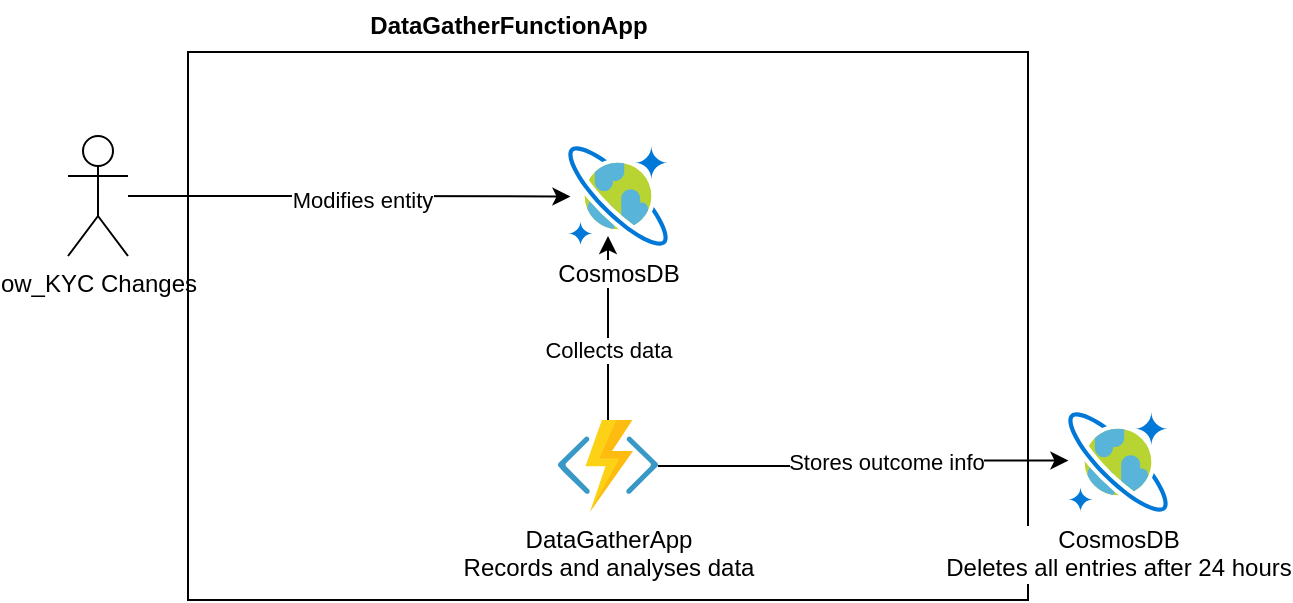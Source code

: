 <mxfile version="24.6.4" type="github">
  <diagram name="Page-1" id="M8YQ2Y3wWnpdGnxM81_x">
    <mxGraphModel dx="1816" dy="509" grid="1" gridSize="10" guides="1" tooltips="1" connect="1" arrows="1" fold="1" page="1" pageScale="1" pageWidth="827" pageHeight="1169" math="0" shadow="0">
      <root>
        <mxCell id="0" />
        <mxCell id="1" parent="0" />
        <mxCell id="SHBWaALZ4KcCn02i7CwB-22" value="" style="rounded=0;whiteSpace=wrap;html=1;" vertex="1" parent="1">
          <mxGeometry x="90" y="36" width="420" height="274" as="geometry" />
        </mxCell>
        <mxCell id="SHBWaALZ4KcCn02i7CwB-1" value="ow_KYC Changes" style="shape=umlActor;verticalLabelPosition=bottom;verticalAlign=top;html=1;" vertex="1" parent="1">
          <mxGeometry x="30" y="78" width="30" height="60" as="geometry" />
        </mxCell>
        <mxCell id="SHBWaALZ4KcCn02i7CwB-2" value="DataGatherFunctionApp" style="text;align=center;fontStyle=1;verticalAlign=middle;spacingLeft=3;spacingRight=3;strokeColor=none;rotatable=0;points=[[0,0.5],[1,0.5]];portConstraint=eastwest;html=1;" vertex="1" parent="1">
          <mxGeometry x="210" y="10" width="80" height="26" as="geometry" />
        </mxCell>
        <mxCell id="SHBWaALZ4KcCn02i7CwB-24" style="edgeStyle=orthogonalEdgeStyle;rounded=0;orthogonalLoop=1;jettySize=auto;html=1;" edge="1" parent="1" source="SHBWaALZ4KcCn02i7CwB-9">
          <mxGeometry relative="1" as="geometry">
            <mxPoint x="300" y="128" as="targetPoint" />
          </mxGeometry>
        </mxCell>
        <mxCell id="SHBWaALZ4KcCn02i7CwB-25" value="Collects data" style="edgeLabel;html=1;align=center;verticalAlign=middle;resizable=0;points=[];" vertex="1" connectable="0" parent="SHBWaALZ4KcCn02i7CwB-24">
          <mxGeometry x="-0.247" relative="1" as="geometry">
            <mxPoint as="offset" />
          </mxGeometry>
        </mxCell>
        <mxCell id="SHBWaALZ4KcCn02i7CwB-9" value="DataGatherApp&lt;div&gt;Records and analyses data&lt;br&gt;&lt;/div&gt;" style="image;sketch=0;aspect=fixed;html=1;points=[];align=center;fontSize=12;image=img/lib/mscae/Functions.svg;" vertex="1" parent="1">
          <mxGeometry x="275" y="220" width="50" height="46" as="geometry" />
        </mxCell>
        <mxCell id="SHBWaALZ4KcCn02i7CwB-10" value="CosmosDB&lt;br&gt;Deletes all entries after 24 hours" style="image;sketch=0;aspect=fixed;html=1;points=[];align=center;fontSize=12;image=img/lib/mscae/CosmosDB.svg;direction=south;" vertex="1" parent="1">
          <mxGeometry x="530" y="216" width="50" height="50" as="geometry" />
        </mxCell>
        <mxCell id="SHBWaALZ4KcCn02i7CwB-11" style="edgeStyle=orthogonalEdgeStyle;rounded=0;orthogonalLoop=1;jettySize=auto;html=1;entryX=0.486;entryY=0.996;entryDx=0;entryDy=0;entryPerimeter=0;" edge="1" parent="1" source="SHBWaALZ4KcCn02i7CwB-9" target="SHBWaALZ4KcCn02i7CwB-10">
          <mxGeometry relative="1" as="geometry" />
        </mxCell>
        <mxCell id="SHBWaALZ4KcCn02i7CwB-16" value="Stores outcome info" style="edgeLabel;html=1;align=center;verticalAlign=middle;resizable=0;points=[];" vertex="1" connectable="0" parent="SHBWaALZ4KcCn02i7CwB-11">
          <mxGeometry x="0.123" relative="1" as="geometry">
            <mxPoint as="offset" />
          </mxGeometry>
        </mxCell>
        <mxCell id="SHBWaALZ4KcCn02i7CwB-26" style="edgeStyle=orthogonalEdgeStyle;rounded=0;orthogonalLoop=1;jettySize=auto;html=1;entryX=0.006;entryY=0.605;entryDx=0;entryDy=0;entryPerimeter=0;" edge="1" parent="1" source="SHBWaALZ4KcCn02i7CwB-1">
          <mxGeometry relative="1" as="geometry">
            <mxPoint x="281.228" y="108.25" as="targetPoint" />
          </mxGeometry>
        </mxCell>
        <mxCell id="SHBWaALZ4KcCn02i7CwB-27" value="Modifies entity" style="edgeLabel;html=1;align=center;verticalAlign=middle;resizable=0;points=[];" vertex="1" connectable="0" parent="SHBWaALZ4KcCn02i7CwB-26">
          <mxGeometry x="0.065" y="-1" relative="1" as="geometry">
            <mxPoint as="offset" />
          </mxGeometry>
        </mxCell>
        <mxCell id="SHBWaALZ4KcCn02i7CwB-28" value="CosmosDB" style="image;sketch=0;aspect=fixed;html=1;points=[];align=center;fontSize=12;image=img/lib/mscae/CosmosDB.svg;direction=south;" vertex="1" parent="1">
          <mxGeometry x="280" y="83" width="50" height="50" as="geometry" />
        </mxCell>
      </root>
    </mxGraphModel>
  </diagram>
</mxfile>

